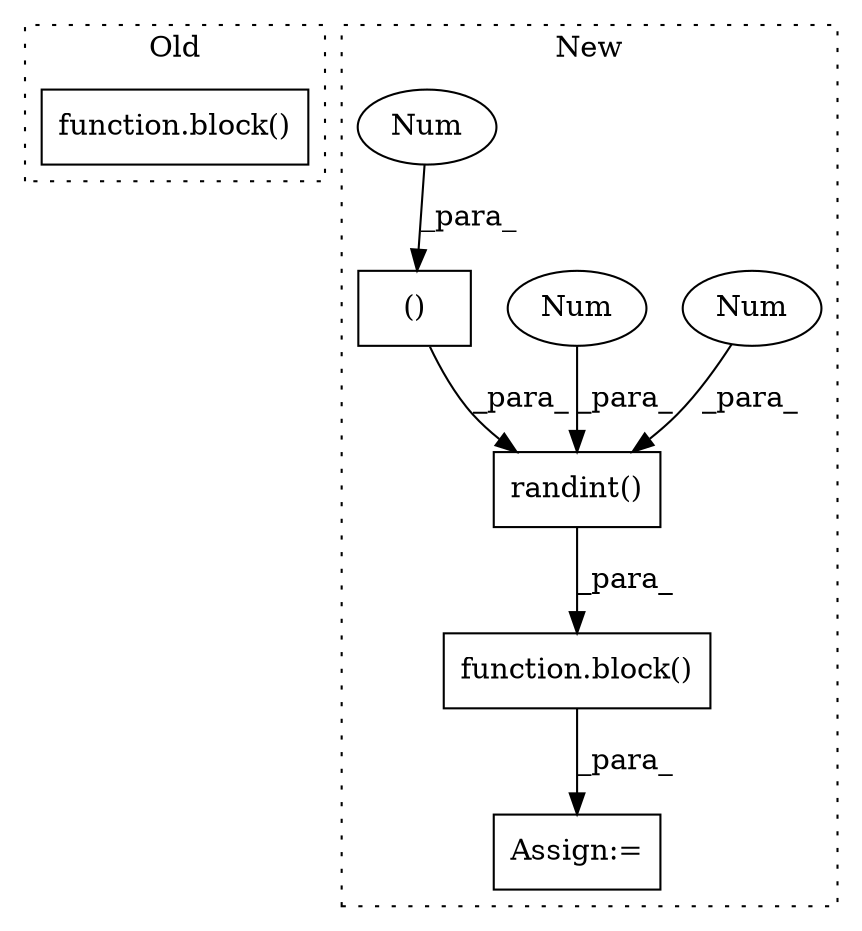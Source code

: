 digraph G {
subgraph cluster0 {
1 [label="function.block()" a="75" s="3430,3437" l="6,1" shape="box"];
label = "Old";
style="dotted";
}
subgraph cluster1 {
2 [label="function.block()" a="75" s="5453,5466" l="6,1" shape="box"];
3 [label="Assign:=" a="68" s="5447" l="6" shape="box"];
4 [label="()" a="54" s="5435" l="0" shape="box"];
5 [label="randint()" a="75" s="5408,5437" l="14,1" shape="box"];
6 [label="Num" a="76" s="5426" l="4" shape="ellipse"];
7 [label="Num" a="76" s="5422" l="2" shape="ellipse"];
8 [label="Num" a="76" s="5433" l="2" shape="ellipse"];
label = "New";
style="dotted";
}
2 -> 3 [label="_para_"];
4 -> 5 [label="_para_"];
5 -> 2 [label="_para_"];
6 -> 5 [label="_para_"];
7 -> 5 [label="_para_"];
8 -> 4 [label="_para_"];
}